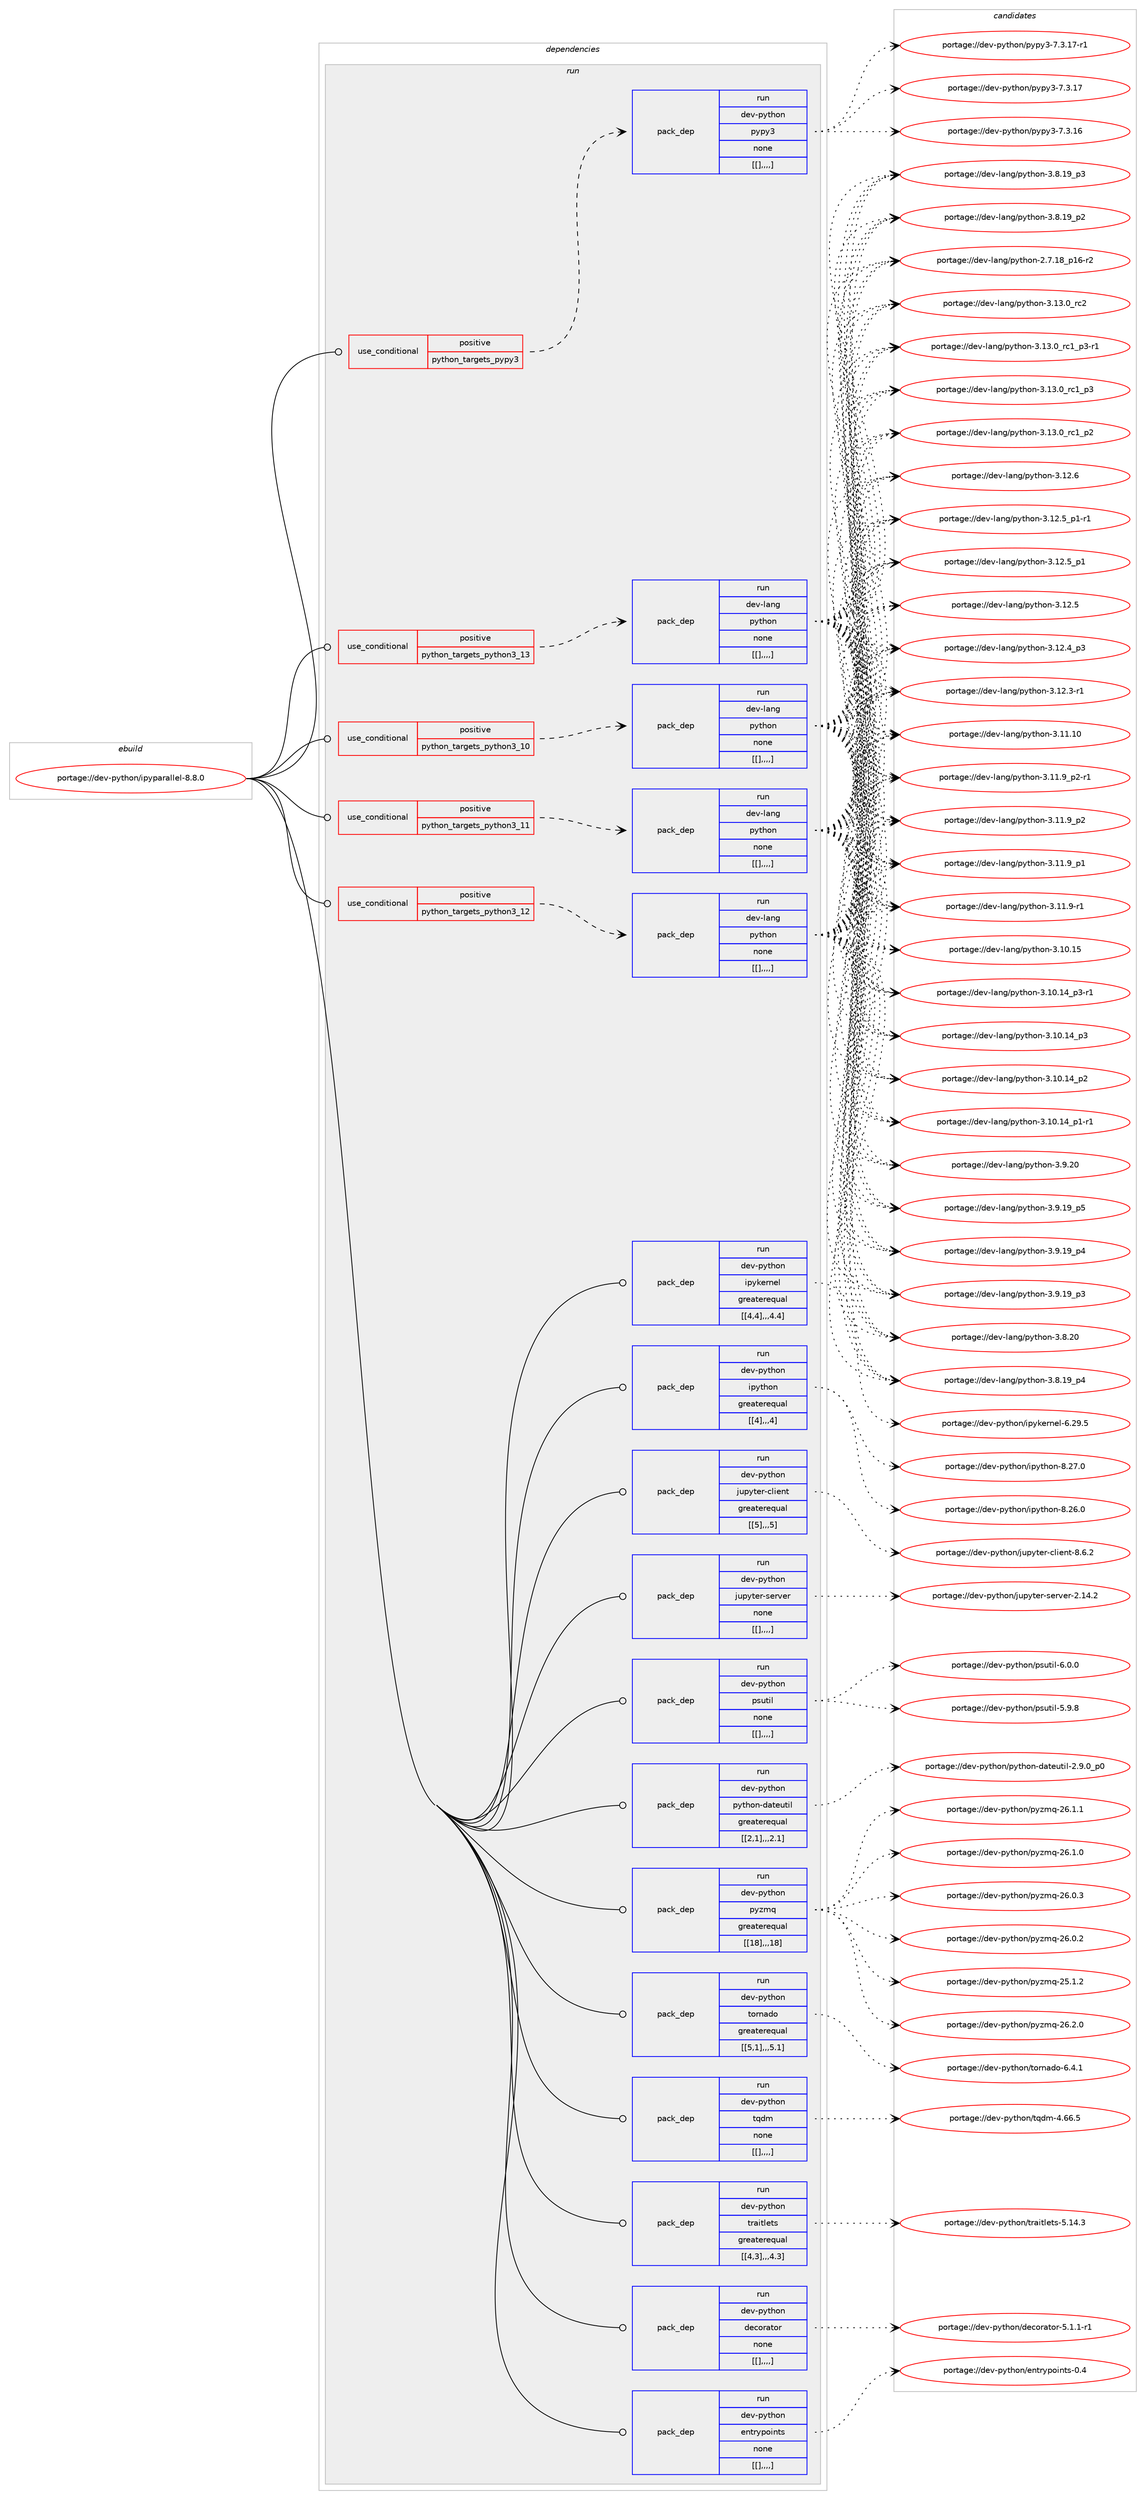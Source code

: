 digraph prolog {

# *************
# Graph options
# *************

newrank=true;
concentrate=true;
compound=true;
graph [rankdir=LR,fontname=Helvetica,fontsize=10,ranksep=1.5];#, ranksep=2.5, nodesep=0.2];
edge  [arrowhead=vee];
node  [fontname=Helvetica,fontsize=10];

# **********
# The ebuild
# **********

subgraph cluster_leftcol {
color=gray;
label=<<i>ebuild</i>>;
id [label="portage://dev-python/ipyparallel-8.8.0", color=red, width=4, href="../dev-python/ipyparallel-8.8.0.svg"];
}

# ****************
# The dependencies
# ****************

subgraph cluster_midcol {
color=gray;
label=<<i>dependencies</i>>;
subgraph cluster_compile {
fillcolor="#eeeeee";
style=filled;
label=<<i>compile</i>>;
}
subgraph cluster_compileandrun {
fillcolor="#eeeeee";
style=filled;
label=<<i>compile and run</i>>;
}
subgraph cluster_run {
fillcolor="#eeeeee";
style=filled;
label=<<i>run</i>>;
subgraph cond34259 {
dependency149407 [label=<<TABLE BORDER="0" CELLBORDER="1" CELLSPACING="0" CELLPADDING="4"><TR><TD ROWSPAN="3" CELLPADDING="10">use_conditional</TD></TR><TR><TD>positive</TD></TR><TR><TD>python_targets_pypy3</TD></TR></TABLE>>, shape=none, color=red];
subgraph pack113930 {
dependency149408 [label=<<TABLE BORDER="0" CELLBORDER="1" CELLSPACING="0" CELLPADDING="4" WIDTH="220"><TR><TD ROWSPAN="6" CELLPADDING="30">pack_dep</TD></TR><TR><TD WIDTH="110">run</TD></TR><TR><TD>dev-python</TD></TR><TR><TD>pypy3</TD></TR><TR><TD>none</TD></TR><TR><TD>[[],,,,]</TD></TR></TABLE>>, shape=none, color=blue];
}
dependency149407:e -> dependency149408:w [weight=20,style="dashed",arrowhead="vee"];
}
id:e -> dependency149407:w [weight=20,style="solid",arrowhead="odot"];
subgraph cond34260 {
dependency149409 [label=<<TABLE BORDER="0" CELLBORDER="1" CELLSPACING="0" CELLPADDING="4"><TR><TD ROWSPAN="3" CELLPADDING="10">use_conditional</TD></TR><TR><TD>positive</TD></TR><TR><TD>python_targets_python3_10</TD></TR></TABLE>>, shape=none, color=red];
subgraph pack113931 {
dependency149410 [label=<<TABLE BORDER="0" CELLBORDER="1" CELLSPACING="0" CELLPADDING="4" WIDTH="220"><TR><TD ROWSPAN="6" CELLPADDING="30">pack_dep</TD></TR><TR><TD WIDTH="110">run</TD></TR><TR><TD>dev-lang</TD></TR><TR><TD>python</TD></TR><TR><TD>none</TD></TR><TR><TD>[[],,,,]</TD></TR></TABLE>>, shape=none, color=blue];
}
dependency149409:e -> dependency149410:w [weight=20,style="dashed",arrowhead="vee"];
}
id:e -> dependency149409:w [weight=20,style="solid",arrowhead="odot"];
subgraph cond34261 {
dependency149411 [label=<<TABLE BORDER="0" CELLBORDER="1" CELLSPACING="0" CELLPADDING="4"><TR><TD ROWSPAN="3" CELLPADDING="10">use_conditional</TD></TR><TR><TD>positive</TD></TR><TR><TD>python_targets_python3_11</TD></TR></TABLE>>, shape=none, color=red];
subgraph pack113932 {
dependency149412 [label=<<TABLE BORDER="0" CELLBORDER="1" CELLSPACING="0" CELLPADDING="4" WIDTH="220"><TR><TD ROWSPAN="6" CELLPADDING="30">pack_dep</TD></TR><TR><TD WIDTH="110">run</TD></TR><TR><TD>dev-lang</TD></TR><TR><TD>python</TD></TR><TR><TD>none</TD></TR><TR><TD>[[],,,,]</TD></TR></TABLE>>, shape=none, color=blue];
}
dependency149411:e -> dependency149412:w [weight=20,style="dashed",arrowhead="vee"];
}
id:e -> dependency149411:w [weight=20,style="solid",arrowhead="odot"];
subgraph cond34262 {
dependency149413 [label=<<TABLE BORDER="0" CELLBORDER="1" CELLSPACING="0" CELLPADDING="4"><TR><TD ROWSPAN="3" CELLPADDING="10">use_conditional</TD></TR><TR><TD>positive</TD></TR><TR><TD>python_targets_python3_12</TD></TR></TABLE>>, shape=none, color=red];
subgraph pack113933 {
dependency149414 [label=<<TABLE BORDER="0" CELLBORDER="1" CELLSPACING="0" CELLPADDING="4" WIDTH="220"><TR><TD ROWSPAN="6" CELLPADDING="30">pack_dep</TD></TR><TR><TD WIDTH="110">run</TD></TR><TR><TD>dev-lang</TD></TR><TR><TD>python</TD></TR><TR><TD>none</TD></TR><TR><TD>[[],,,,]</TD></TR></TABLE>>, shape=none, color=blue];
}
dependency149413:e -> dependency149414:w [weight=20,style="dashed",arrowhead="vee"];
}
id:e -> dependency149413:w [weight=20,style="solid",arrowhead="odot"];
subgraph cond34263 {
dependency149415 [label=<<TABLE BORDER="0" CELLBORDER="1" CELLSPACING="0" CELLPADDING="4"><TR><TD ROWSPAN="3" CELLPADDING="10">use_conditional</TD></TR><TR><TD>positive</TD></TR><TR><TD>python_targets_python3_13</TD></TR></TABLE>>, shape=none, color=red];
subgraph pack113934 {
dependency149416 [label=<<TABLE BORDER="0" CELLBORDER="1" CELLSPACING="0" CELLPADDING="4" WIDTH="220"><TR><TD ROWSPAN="6" CELLPADDING="30">pack_dep</TD></TR><TR><TD WIDTH="110">run</TD></TR><TR><TD>dev-lang</TD></TR><TR><TD>python</TD></TR><TR><TD>none</TD></TR><TR><TD>[[],,,,]</TD></TR></TABLE>>, shape=none, color=blue];
}
dependency149415:e -> dependency149416:w [weight=20,style="dashed",arrowhead="vee"];
}
id:e -> dependency149415:w [weight=20,style="solid",arrowhead="odot"];
subgraph pack113935 {
dependency149417 [label=<<TABLE BORDER="0" CELLBORDER="1" CELLSPACING="0" CELLPADDING="4" WIDTH="220"><TR><TD ROWSPAN="6" CELLPADDING="30">pack_dep</TD></TR><TR><TD WIDTH="110">run</TD></TR><TR><TD>dev-python</TD></TR><TR><TD>decorator</TD></TR><TR><TD>none</TD></TR><TR><TD>[[],,,,]</TD></TR></TABLE>>, shape=none, color=blue];
}
id:e -> dependency149417:w [weight=20,style="solid",arrowhead="odot"];
subgraph pack113936 {
dependency149418 [label=<<TABLE BORDER="0" CELLBORDER="1" CELLSPACING="0" CELLPADDING="4" WIDTH="220"><TR><TD ROWSPAN="6" CELLPADDING="30">pack_dep</TD></TR><TR><TD WIDTH="110">run</TD></TR><TR><TD>dev-python</TD></TR><TR><TD>entrypoints</TD></TR><TR><TD>none</TD></TR><TR><TD>[[],,,,]</TD></TR></TABLE>>, shape=none, color=blue];
}
id:e -> dependency149418:w [weight=20,style="solid",arrowhead="odot"];
subgraph pack113937 {
dependency149419 [label=<<TABLE BORDER="0" CELLBORDER="1" CELLSPACING="0" CELLPADDING="4" WIDTH="220"><TR><TD ROWSPAN="6" CELLPADDING="30">pack_dep</TD></TR><TR><TD WIDTH="110">run</TD></TR><TR><TD>dev-python</TD></TR><TR><TD>ipykernel</TD></TR><TR><TD>greaterequal</TD></TR><TR><TD>[[4,4],,,4.4]</TD></TR></TABLE>>, shape=none, color=blue];
}
id:e -> dependency149419:w [weight=20,style="solid",arrowhead="odot"];
subgraph pack113938 {
dependency149420 [label=<<TABLE BORDER="0" CELLBORDER="1" CELLSPACING="0" CELLPADDING="4" WIDTH="220"><TR><TD ROWSPAN="6" CELLPADDING="30">pack_dep</TD></TR><TR><TD WIDTH="110">run</TD></TR><TR><TD>dev-python</TD></TR><TR><TD>ipython</TD></TR><TR><TD>greaterequal</TD></TR><TR><TD>[[4],,,4]</TD></TR></TABLE>>, shape=none, color=blue];
}
id:e -> dependency149420:w [weight=20,style="solid",arrowhead="odot"];
subgraph pack113939 {
dependency149421 [label=<<TABLE BORDER="0" CELLBORDER="1" CELLSPACING="0" CELLPADDING="4" WIDTH="220"><TR><TD ROWSPAN="6" CELLPADDING="30">pack_dep</TD></TR><TR><TD WIDTH="110">run</TD></TR><TR><TD>dev-python</TD></TR><TR><TD>jupyter-client</TD></TR><TR><TD>greaterequal</TD></TR><TR><TD>[[5],,,5]</TD></TR></TABLE>>, shape=none, color=blue];
}
id:e -> dependency149421:w [weight=20,style="solid",arrowhead="odot"];
subgraph pack113940 {
dependency149422 [label=<<TABLE BORDER="0" CELLBORDER="1" CELLSPACING="0" CELLPADDING="4" WIDTH="220"><TR><TD ROWSPAN="6" CELLPADDING="30">pack_dep</TD></TR><TR><TD WIDTH="110">run</TD></TR><TR><TD>dev-python</TD></TR><TR><TD>jupyter-server</TD></TR><TR><TD>none</TD></TR><TR><TD>[[],,,,]</TD></TR></TABLE>>, shape=none, color=blue];
}
id:e -> dependency149422:w [weight=20,style="solid",arrowhead="odot"];
subgraph pack113941 {
dependency149423 [label=<<TABLE BORDER="0" CELLBORDER="1" CELLSPACING="0" CELLPADDING="4" WIDTH="220"><TR><TD ROWSPAN="6" CELLPADDING="30">pack_dep</TD></TR><TR><TD WIDTH="110">run</TD></TR><TR><TD>dev-python</TD></TR><TR><TD>psutil</TD></TR><TR><TD>none</TD></TR><TR><TD>[[],,,,]</TD></TR></TABLE>>, shape=none, color=blue];
}
id:e -> dependency149423:w [weight=20,style="solid",arrowhead="odot"];
subgraph pack113942 {
dependency149424 [label=<<TABLE BORDER="0" CELLBORDER="1" CELLSPACING="0" CELLPADDING="4" WIDTH="220"><TR><TD ROWSPAN="6" CELLPADDING="30">pack_dep</TD></TR><TR><TD WIDTH="110">run</TD></TR><TR><TD>dev-python</TD></TR><TR><TD>python-dateutil</TD></TR><TR><TD>greaterequal</TD></TR><TR><TD>[[2,1],,,2.1]</TD></TR></TABLE>>, shape=none, color=blue];
}
id:e -> dependency149424:w [weight=20,style="solid",arrowhead="odot"];
subgraph pack113943 {
dependency149425 [label=<<TABLE BORDER="0" CELLBORDER="1" CELLSPACING="0" CELLPADDING="4" WIDTH="220"><TR><TD ROWSPAN="6" CELLPADDING="30">pack_dep</TD></TR><TR><TD WIDTH="110">run</TD></TR><TR><TD>dev-python</TD></TR><TR><TD>pyzmq</TD></TR><TR><TD>greaterequal</TD></TR><TR><TD>[[18],,,18]</TD></TR></TABLE>>, shape=none, color=blue];
}
id:e -> dependency149425:w [weight=20,style="solid",arrowhead="odot"];
subgraph pack113944 {
dependency149426 [label=<<TABLE BORDER="0" CELLBORDER="1" CELLSPACING="0" CELLPADDING="4" WIDTH="220"><TR><TD ROWSPAN="6" CELLPADDING="30">pack_dep</TD></TR><TR><TD WIDTH="110">run</TD></TR><TR><TD>dev-python</TD></TR><TR><TD>tornado</TD></TR><TR><TD>greaterequal</TD></TR><TR><TD>[[5,1],,,5.1]</TD></TR></TABLE>>, shape=none, color=blue];
}
id:e -> dependency149426:w [weight=20,style="solid",arrowhead="odot"];
subgraph pack113945 {
dependency149427 [label=<<TABLE BORDER="0" CELLBORDER="1" CELLSPACING="0" CELLPADDING="4" WIDTH="220"><TR><TD ROWSPAN="6" CELLPADDING="30">pack_dep</TD></TR><TR><TD WIDTH="110">run</TD></TR><TR><TD>dev-python</TD></TR><TR><TD>tqdm</TD></TR><TR><TD>none</TD></TR><TR><TD>[[],,,,]</TD></TR></TABLE>>, shape=none, color=blue];
}
id:e -> dependency149427:w [weight=20,style="solid",arrowhead="odot"];
subgraph pack113946 {
dependency149428 [label=<<TABLE BORDER="0" CELLBORDER="1" CELLSPACING="0" CELLPADDING="4" WIDTH="220"><TR><TD ROWSPAN="6" CELLPADDING="30">pack_dep</TD></TR><TR><TD WIDTH="110">run</TD></TR><TR><TD>dev-python</TD></TR><TR><TD>traitlets</TD></TR><TR><TD>greaterequal</TD></TR><TR><TD>[[4,3],,,4.3]</TD></TR></TABLE>>, shape=none, color=blue];
}
id:e -> dependency149428:w [weight=20,style="solid",arrowhead="odot"];
}
}

# **************
# The candidates
# **************

subgraph cluster_choices {
rank=same;
color=gray;
label=<<i>candidates</i>>;

subgraph choice113930 {
color=black;
nodesep=1;
choice100101118451121211161041111104711212111212151455546514649554511449 [label="portage://dev-python/pypy3-7.3.17-r1", color=red, width=4,href="../dev-python/pypy3-7.3.17-r1.svg"];
choice10010111845112121116104111110471121211121215145554651464955 [label="portage://dev-python/pypy3-7.3.17", color=red, width=4,href="../dev-python/pypy3-7.3.17.svg"];
choice10010111845112121116104111110471121211121215145554651464954 [label="portage://dev-python/pypy3-7.3.16", color=red, width=4,href="../dev-python/pypy3-7.3.16.svg"];
dependency149408:e -> choice100101118451121211161041111104711212111212151455546514649554511449:w [style=dotted,weight="100"];
dependency149408:e -> choice10010111845112121116104111110471121211121215145554651464955:w [style=dotted,weight="100"];
dependency149408:e -> choice10010111845112121116104111110471121211121215145554651464954:w [style=dotted,weight="100"];
}
subgraph choice113931 {
color=black;
nodesep=1;
choice10010111845108971101034711212111610411111045514649514648951149950 [label="portage://dev-lang/python-3.13.0_rc2", color=red, width=4,href="../dev-lang/python-3.13.0_rc2.svg"];
choice1001011184510897110103471121211161041111104551464951464895114994995112514511449 [label="portage://dev-lang/python-3.13.0_rc1_p3-r1", color=red, width=4,href="../dev-lang/python-3.13.0_rc1_p3-r1.svg"];
choice100101118451089711010347112121116104111110455146495146489511499499511251 [label="portage://dev-lang/python-3.13.0_rc1_p3", color=red, width=4,href="../dev-lang/python-3.13.0_rc1_p3.svg"];
choice100101118451089711010347112121116104111110455146495146489511499499511250 [label="portage://dev-lang/python-3.13.0_rc1_p2", color=red, width=4,href="../dev-lang/python-3.13.0_rc1_p2.svg"];
choice10010111845108971101034711212111610411111045514649504654 [label="portage://dev-lang/python-3.12.6", color=red, width=4,href="../dev-lang/python-3.12.6.svg"];
choice1001011184510897110103471121211161041111104551464950465395112494511449 [label="portage://dev-lang/python-3.12.5_p1-r1", color=red, width=4,href="../dev-lang/python-3.12.5_p1-r1.svg"];
choice100101118451089711010347112121116104111110455146495046539511249 [label="portage://dev-lang/python-3.12.5_p1", color=red, width=4,href="../dev-lang/python-3.12.5_p1.svg"];
choice10010111845108971101034711212111610411111045514649504653 [label="portage://dev-lang/python-3.12.5", color=red, width=4,href="../dev-lang/python-3.12.5.svg"];
choice100101118451089711010347112121116104111110455146495046529511251 [label="portage://dev-lang/python-3.12.4_p3", color=red, width=4,href="../dev-lang/python-3.12.4_p3.svg"];
choice100101118451089711010347112121116104111110455146495046514511449 [label="portage://dev-lang/python-3.12.3-r1", color=red, width=4,href="../dev-lang/python-3.12.3-r1.svg"];
choice1001011184510897110103471121211161041111104551464949464948 [label="portage://dev-lang/python-3.11.10", color=red, width=4,href="../dev-lang/python-3.11.10.svg"];
choice1001011184510897110103471121211161041111104551464949465795112504511449 [label="portage://dev-lang/python-3.11.9_p2-r1", color=red, width=4,href="../dev-lang/python-3.11.9_p2-r1.svg"];
choice100101118451089711010347112121116104111110455146494946579511250 [label="portage://dev-lang/python-3.11.9_p2", color=red, width=4,href="../dev-lang/python-3.11.9_p2.svg"];
choice100101118451089711010347112121116104111110455146494946579511249 [label="portage://dev-lang/python-3.11.9_p1", color=red, width=4,href="../dev-lang/python-3.11.9_p1.svg"];
choice100101118451089711010347112121116104111110455146494946574511449 [label="portage://dev-lang/python-3.11.9-r1", color=red, width=4,href="../dev-lang/python-3.11.9-r1.svg"];
choice1001011184510897110103471121211161041111104551464948464953 [label="portage://dev-lang/python-3.10.15", color=red, width=4,href="../dev-lang/python-3.10.15.svg"];
choice100101118451089711010347112121116104111110455146494846495295112514511449 [label="portage://dev-lang/python-3.10.14_p3-r1", color=red, width=4,href="../dev-lang/python-3.10.14_p3-r1.svg"];
choice10010111845108971101034711212111610411111045514649484649529511251 [label="portage://dev-lang/python-3.10.14_p3", color=red, width=4,href="../dev-lang/python-3.10.14_p3.svg"];
choice10010111845108971101034711212111610411111045514649484649529511250 [label="portage://dev-lang/python-3.10.14_p2", color=red, width=4,href="../dev-lang/python-3.10.14_p2.svg"];
choice100101118451089711010347112121116104111110455146494846495295112494511449 [label="portage://dev-lang/python-3.10.14_p1-r1", color=red, width=4,href="../dev-lang/python-3.10.14_p1-r1.svg"];
choice10010111845108971101034711212111610411111045514657465048 [label="portage://dev-lang/python-3.9.20", color=red, width=4,href="../dev-lang/python-3.9.20.svg"];
choice100101118451089711010347112121116104111110455146574649579511253 [label="portage://dev-lang/python-3.9.19_p5", color=red, width=4,href="../dev-lang/python-3.9.19_p5.svg"];
choice100101118451089711010347112121116104111110455146574649579511252 [label="portage://dev-lang/python-3.9.19_p4", color=red, width=4,href="../dev-lang/python-3.9.19_p4.svg"];
choice100101118451089711010347112121116104111110455146574649579511251 [label="portage://dev-lang/python-3.9.19_p3", color=red, width=4,href="../dev-lang/python-3.9.19_p3.svg"];
choice10010111845108971101034711212111610411111045514656465048 [label="portage://dev-lang/python-3.8.20", color=red, width=4,href="../dev-lang/python-3.8.20.svg"];
choice100101118451089711010347112121116104111110455146564649579511252 [label="portage://dev-lang/python-3.8.19_p4", color=red, width=4,href="../dev-lang/python-3.8.19_p4.svg"];
choice100101118451089711010347112121116104111110455146564649579511251 [label="portage://dev-lang/python-3.8.19_p3", color=red, width=4,href="../dev-lang/python-3.8.19_p3.svg"];
choice100101118451089711010347112121116104111110455146564649579511250 [label="portage://dev-lang/python-3.8.19_p2", color=red, width=4,href="../dev-lang/python-3.8.19_p2.svg"];
choice100101118451089711010347112121116104111110455046554649569511249544511450 [label="portage://dev-lang/python-2.7.18_p16-r2", color=red, width=4,href="../dev-lang/python-2.7.18_p16-r2.svg"];
dependency149410:e -> choice10010111845108971101034711212111610411111045514649514648951149950:w [style=dotted,weight="100"];
dependency149410:e -> choice1001011184510897110103471121211161041111104551464951464895114994995112514511449:w [style=dotted,weight="100"];
dependency149410:e -> choice100101118451089711010347112121116104111110455146495146489511499499511251:w [style=dotted,weight="100"];
dependency149410:e -> choice100101118451089711010347112121116104111110455146495146489511499499511250:w [style=dotted,weight="100"];
dependency149410:e -> choice10010111845108971101034711212111610411111045514649504654:w [style=dotted,weight="100"];
dependency149410:e -> choice1001011184510897110103471121211161041111104551464950465395112494511449:w [style=dotted,weight="100"];
dependency149410:e -> choice100101118451089711010347112121116104111110455146495046539511249:w [style=dotted,weight="100"];
dependency149410:e -> choice10010111845108971101034711212111610411111045514649504653:w [style=dotted,weight="100"];
dependency149410:e -> choice100101118451089711010347112121116104111110455146495046529511251:w [style=dotted,weight="100"];
dependency149410:e -> choice100101118451089711010347112121116104111110455146495046514511449:w [style=dotted,weight="100"];
dependency149410:e -> choice1001011184510897110103471121211161041111104551464949464948:w [style=dotted,weight="100"];
dependency149410:e -> choice1001011184510897110103471121211161041111104551464949465795112504511449:w [style=dotted,weight="100"];
dependency149410:e -> choice100101118451089711010347112121116104111110455146494946579511250:w [style=dotted,weight="100"];
dependency149410:e -> choice100101118451089711010347112121116104111110455146494946579511249:w [style=dotted,weight="100"];
dependency149410:e -> choice100101118451089711010347112121116104111110455146494946574511449:w [style=dotted,weight="100"];
dependency149410:e -> choice1001011184510897110103471121211161041111104551464948464953:w [style=dotted,weight="100"];
dependency149410:e -> choice100101118451089711010347112121116104111110455146494846495295112514511449:w [style=dotted,weight="100"];
dependency149410:e -> choice10010111845108971101034711212111610411111045514649484649529511251:w [style=dotted,weight="100"];
dependency149410:e -> choice10010111845108971101034711212111610411111045514649484649529511250:w [style=dotted,weight="100"];
dependency149410:e -> choice100101118451089711010347112121116104111110455146494846495295112494511449:w [style=dotted,weight="100"];
dependency149410:e -> choice10010111845108971101034711212111610411111045514657465048:w [style=dotted,weight="100"];
dependency149410:e -> choice100101118451089711010347112121116104111110455146574649579511253:w [style=dotted,weight="100"];
dependency149410:e -> choice100101118451089711010347112121116104111110455146574649579511252:w [style=dotted,weight="100"];
dependency149410:e -> choice100101118451089711010347112121116104111110455146574649579511251:w [style=dotted,weight="100"];
dependency149410:e -> choice10010111845108971101034711212111610411111045514656465048:w [style=dotted,weight="100"];
dependency149410:e -> choice100101118451089711010347112121116104111110455146564649579511252:w [style=dotted,weight="100"];
dependency149410:e -> choice100101118451089711010347112121116104111110455146564649579511251:w [style=dotted,weight="100"];
dependency149410:e -> choice100101118451089711010347112121116104111110455146564649579511250:w [style=dotted,weight="100"];
dependency149410:e -> choice100101118451089711010347112121116104111110455046554649569511249544511450:w [style=dotted,weight="100"];
}
subgraph choice113932 {
color=black;
nodesep=1;
choice10010111845108971101034711212111610411111045514649514648951149950 [label="portage://dev-lang/python-3.13.0_rc2", color=red, width=4,href="../dev-lang/python-3.13.0_rc2.svg"];
choice1001011184510897110103471121211161041111104551464951464895114994995112514511449 [label="portage://dev-lang/python-3.13.0_rc1_p3-r1", color=red, width=4,href="../dev-lang/python-3.13.0_rc1_p3-r1.svg"];
choice100101118451089711010347112121116104111110455146495146489511499499511251 [label="portage://dev-lang/python-3.13.0_rc1_p3", color=red, width=4,href="../dev-lang/python-3.13.0_rc1_p3.svg"];
choice100101118451089711010347112121116104111110455146495146489511499499511250 [label="portage://dev-lang/python-3.13.0_rc1_p2", color=red, width=4,href="../dev-lang/python-3.13.0_rc1_p2.svg"];
choice10010111845108971101034711212111610411111045514649504654 [label="portage://dev-lang/python-3.12.6", color=red, width=4,href="../dev-lang/python-3.12.6.svg"];
choice1001011184510897110103471121211161041111104551464950465395112494511449 [label="portage://dev-lang/python-3.12.5_p1-r1", color=red, width=4,href="../dev-lang/python-3.12.5_p1-r1.svg"];
choice100101118451089711010347112121116104111110455146495046539511249 [label="portage://dev-lang/python-3.12.5_p1", color=red, width=4,href="../dev-lang/python-3.12.5_p1.svg"];
choice10010111845108971101034711212111610411111045514649504653 [label="portage://dev-lang/python-3.12.5", color=red, width=4,href="../dev-lang/python-3.12.5.svg"];
choice100101118451089711010347112121116104111110455146495046529511251 [label="portage://dev-lang/python-3.12.4_p3", color=red, width=4,href="../dev-lang/python-3.12.4_p3.svg"];
choice100101118451089711010347112121116104111110455146495046514511449 [label="portage://dev-lang/python-3.12.3-r1", color=red, width=4,href="../dev-lang/python-3.12.3-r1.svg"];
choice1001011184510897110103471121211161041111104551464949464948 [label="portage://dev-lang/python-3.11.10", color=red, width=4,href="../dev-lang/python-3.11.10.svg"];
choice1001011184510897110103471121211161041111104551464949465795112504511449 [label="portage://dev-lang/python-3.11.9_p2-r1", color=red, width=4,href="../dev-lang/python-3.11.9_p2-r1.svg"];
choice100101118451089711010347112121116104111110455146494946579511250 [label="portage://dev-lang/python-3.11.9_p2", color=red, width=4,href="../dev-lang/python-3.11.9_p2.svg"];
choice100101118451089711010347112121116104111110455146494946579511249 [label="portage://dev-lang/python-3.11.9_p1", color=red, width=4,href="../dev-lang/python-3.11.9_p1.svg"];
choice100101118451089711010347112121116104111110455146494946574511449 [label="portage://dev-lang/python-3.11.9-r1", color=red, width=4,href="../dev-lang/python-3.11.9-r1.svg"];
choice1001011184510897110103471121211161041111104551464948464953 [label="portage://dev-lang/python-3.10.15", color=red, width=4,href="../dev-lang/python-3.10.15.svg"];
choice100101118451089711010347112121116104111110455146494846495295112514511449 [label="portage://dev-lang/python-3.10.14_p3-r1", color=red, width=4,href="../dev-lang/python-3.10.14_p3-r1.svg"];
choice10010111845108971101034711212111610411111045514649484649529511251 [label="portage://dev-lang/python-3.10.14_p3", color=red, width=4,href="../dev-lang/python-3.10.14_p3.svg"];
choice10010111845108971101034711212111610411111045514649484649529511250 [label="portage://dev-lang/python-3.10.14_p2", color=red, width=4,href="../dev-lang/python-3.10.14_p2.svg"];
choice100101118451089711010347112121116104111110455146494846495295112494511449 [label="portage://dev-lang/python-3.10.14_p1-r1", color=red, width=4,href="../dev-lang/python-3.10.14_p1-r1.svg"];
choice10010111845108971101034711212111610411111045514657465048 [label="portage://dev-lang/python-3.9.20", color=red, width=4,href="../dev-lang/python-3.9.20.svg"];
choice100101118451089711010347112121116104111110455146574649579511253 [label="portage://dev-lang/python-3.9.19_p5", color=red, width=4,href="../dev-lang/python-3.9.19_p5.svg"];
choice100101118451089711010347112121116104111110455146574649579511252 [label="portage://dev-lang/python-3.9.19_p4", color=red, width=4,href="../dev-lang/python-3.9.19_p4.svg"];
choice100101118451089711010347112121116104111110455146574649579511251 [label="portage://dev-lang/python-3.9.19_p3", color=red, width=4,href="../dev-lang/python-3.9.19_p3.svg"];
choice10010111845108971101034711212111610411111045514656465048 [label="portage://dev-lang/python-3.8.20", color=red, width=4,href="../dev-lang/python-3.8.20.svg"];
choice100101118451089711010347112121116104111110455146564649579511252 [label="portage://dev-lang/python-3.8.19_p4", color=red, width=4,href="../dev-lang/python-3.8.19_p4.svg"];
choice100101118451089711010347112121116104111110455146564649579511251 [label="portage://dev-lang/python-3.8.19_p3", color=red, width=4,href="../dev-lang/python-3.8.19_p3.svg"];
choice100101118451089711010347112121116104111110455146564649579511250 [label="portage://dev-lang/python-3.8.19_p2", color=red, width=4,href="../dev-lang/python-3.8.19_p2.svg"];
choice100101118451089711010347112121116104111110455046554649569511249544511450 [label="portage://dev-lang/python-2.7.18_p16-r2", color=red, width=4,href="../dev-lang/python-2.7.18_p16-r2.svg"];
dependency149412:e -> choice10010111845108971101034711212111610411111045514649514648951149950:w [style=dotted,weight="100"];
dependency149412:e -> choice1001011184510897110103471121211161041111104551464951464895114994995112514511449:w [style=dotted,weight="100"];
dependency149412:e -> choice100101118451089711010347112121116104111110455146495146489511499499511251:w [style=dotted,weight="100"];
dependency149412:e -> choice100101118451089711010347112121116104111110455146495146489511499499511250:w [style=dotted,weight="100"];
dependency149412:e -> choice10010111845108971101034711212111610411111045514649504654:w [style=dotted,weight="100"];
dependency149412:e -> choice1001011184510897110103471121211161041111104551464950465395112494511449:w [style=dotted,weight="100"];
dependency149412:e -> choice100101118451089711010347112121116104111110455146495046539511249:w [style=dotted,weight="100"];
dependency149412:e -> choice10010111845108971101034711212111610411111045514649504653:w [style=dotted,weight="100"];
dependency149412:e -> choice100101118451089711010347112121116104111110455146495046529511251:w [style=dotted,weight="100"];
dependency149412:e -> choice100101118451089711010347112121116104111110455146495046514511449:w [style=dotted,weight="100"];
dependency149412:e -> choice1001011184510897110103471121211161041111104551464949464948:w [style=dotted,weight="100"];
dependency149412:e -> choice1001011184510897110103471121211161041111104551464949465795112504511449:w [style=dotted,weight="100"];
dependency149412:e -> choice100101118451089711010347112121116104111110455146494946579511250:w [style=dotted,weight="100"];
dependency149412:e -> choice100101118451089711010347112121116104111110455146494946579511249:w [style=dotted,weight="100"];
dependency149412:e -> choice100101118451089711010347112121116104111110455146494946574511449:w [style=dotted,weight="100"];
dependency149412:e -> choice1001011184510897110103471121211161041111104551464948464953:w [style=dotted,weight="100"];
dependency149412:e -> choice100101118451089711010347112121116104111110455146494846495295112514511449:w [style=dotted,weight="100"];
dependency149412:e -> choice10010111845108971101034711212111610411111045514649484649529511251:w [style=dotted,weight="100"];
dependency149412:e -> choice10010111845108971101034711212111610411111045514649484649529511250:w [style=dotted,weight="100"];
dependency149412:e -> choice100101118451089711010347112121116104111110455146494846495295112494511449:w [style=dotted,weight="100"];
dependency149412:e -> choice10010111845108971101034711212111610411111045514657465048:w [style=dotted,weight="100"];
dependency149412:e -> choice100101118451089711010347112121116104111110455146574649579511253:w [style=dotted,weight="100"];
dependency149412:e -> choice100101118451089711010347112121116104111110455146574649579511252:w [style=dotted,weight="100"];
dependency149412:e -> choice100101118451089711010347112121116104111110455146574649579511251:w [style=dotted,weight="100"];
dependency149412:e -> choice10010111845108971101034711212111610411111045514656465048:w [style=dotted,weight="100"];
dependency149412:e -> choice100101118451089711010347112121116104111110455146564649579511252:w [style=dotted,weight="100"];
dependency149412:e -> choice100101118451089711010347112121116104111110455146564649579511251:w [style=dotted,weight="100"];
dependency149412:e -> choice100101118451089711010347112121116104111110455146564649579511250:w [style=dotted,weight="100"];
dependency149412:e -> choice100101118451089711010347112121116104111110455046554649569511249544511450:w [style=dotted,weight="100"];
}
subgraph choice113933 {
color=black;
nodesep=1;
choice10010111845108971101034711212111610411111045514649514648951149950 [label="portage://dev-lang/python-3.13.0_rc2", color=red, width=4,href="../dev-lang/python-3.13.0_rc2.svg"];
choice1001011184510897110103471121211161041111104551464951464895114994995112514511449 [label="portage://dev-lang/python-3.13.0_rc1_p3-r1", color=red, width=4,href="../dev-lang/python-3.13.0_rc1_p3-r1.svg"];
choice100101118451089711010347112121116104111110455146495146489511499499511251 [label="portage://dev-lang/python-3.13.0_rc1_p3", color=red, width=4,href="../dev-lang/python-3.13.0_rc1_p3.svg"];
choice100101118451089711010347112121116104111110455146495146489511499499511250 [label="portage://dev-lang/python-3.13.0_rc1_p2", color=red, width=4,href="../dev-lang/python-3.13.0_rc1_p2.svg"];
choice10010111845108971101034711212111610411111045514649504654 [label="portage://dev-lang/python-3.12.6", color=red, width=4,href="../dev-lang/python-3.12.6.svg"];
choice1001011184510897110103471121211161041111104551464950465395112494511449 [label="portage://dev-lang/python-3.12.5_p1-r1", color=red, width=4,href="../dev-lang/python-3.12.5_p1-r1.svg"];
choice100101118451089711010347112121116104111110455146495046539511249 [label="portage://dev-lang/python-3.12.5_p1", color=red, width=4,href="../dev-lang/python-3.12.5_p1.svg"];
choice10010111845108971101034711212111610411111045514649504653 [label="portage://dev-lang/python-3.12.5", color=red, width=4,href="../dev-lang/python-3.12.5.svg"];
choice100101118451089711010347112121116104111110455146495046529511251 [label="portage://dev-lang/python-3.12.4_p3", color=red, width=4,href="../dev-lang/python-3.12.4_p3.svg"];
choice100101118451089711010347112121116104111110455146495046514511449 [label="portage://dev-lang/python-3.12.3-r1", color=red, width=4,href="../dev-lang/python-3.12.3-r1.svg"];
choice1001011184510897110103471121211161041111104551464949464948 [label="portage://dev-lang/python-3.11.10", color=red, width=4,href="../dev-lang/python-3.11.10.svg"];
choice1001011184510897110103471121211161041111104551464949465795112504511449 [label="portage://dev-lang/python-3.11.9_p2-r1", color=red, width=4,href="../dev-lang/python-3.11.9_p2-r1.svg"];
choice100101118451089711010347112121116104111110455146494946579511250 [label="portage://dev-lang/python-3.11.9_p2", color=red, width=4,href="../dev-lang/python-3.11.9_p2.svg"];
choice100101118451089711010347112121116104111110455146494946579511249 [label="portage://dev-lang/python-3.11.9_p1", color=red, width=4,href="../dev-lang/python-3.11.9_p1.svg"];
choice100101118451089711010347112121116104111110455146494946574511449 [label="portage://dev-lang/python-3.11.9-r1", color=red, width=4,href="../dev-lang/python-3.11.9-r1.svg"];
choice1001011184510897110103471121211161041111104551464948464953 [label="portage://dev-lang/python-3.10.15", color=red, width=4,href="../dev-lang/python-3.10.15.svg"];
choice100101118451089711010347112121116104111110455146494846495295112514511449 [label="portage://dev-lang/python-3.10.14_p3-r1", color=red, width=4,href="../dev-lang/python-3.10.14_p3-r1.svg"];
choice10010111845108971101034711212111610411111045514649484649529511251 [label="portage://dev-lang/python-3.10.14_p3", color=red, width=4,href="../dev-lang/python-3.10.14_p3.svg"];
choice10010111845108971101034711212111610411111045514649484649529511250 [label="portage://dev-lang/python-3.10.14_p2", color=red, width=4,href="../dev-lang/python-3.10.14_p2.svg"];
choice100101118451089711010347112121116104111110455146494846495295112494511449 [label="portage://dev-lang/python-3.10.14_p1-r1", color=red, width=4,href="../dev-lang/python-3.10.14_p1-r1.svg"];
choice10010111845108971101034711212111610411111045514657465048 [label="portage://dev-lang/python-3.9.20", color=red, width=4,href="../dev-lang/python-3.9.20.svg"];
choice100101118451089711010347112121116104111110455146574649579511253 [label="portage://dev-lang/python-3.9.19_p5", color=red, width=4,href="../dev-lang/python-3.9.19_p5.svg"];
choice100101118451089711010347112121116104111110455146574649579511252 [label="portage://dev-lang/python-3.9.19_p4", color=red, width=4,href="../dev-lang/python-3.9.19_p4.svg"];
choice100101118451089711010347112121116104111110455146574649579511251 [label="portage://dev-lang/python-3.9.19_p3", color=red, width=4,href="../dev-lang/python-3.9.19_p3.svg"];
choice10010111845108971101034711212111610411111045514656465048 [label="portage://dev-lang/python-3.8.20", color=red, width=4,href="../dev-lang/python-3.8.20.svg"];
choice100101118451089711010347112121116104111110455146564649579511252 [label="portage://dev-lang/python-3.8.19_p4", color=red, width=4,href="../dev-lang/python-3.8.19_p4.svg"];
choice100101118451089711010347112121116104111110455146564649579511251 [label="portage://dev-lang/python-3.8.19_p3", color=red, width=4,href="../dev-lang/python-3.8.19_p3.svg"];
choice100101118451089711010347112121116104111110455146564649579511250 [label="portage://dev-lang/python-3.8.19_p2", color=red, width=4,href="../dev-lang/python-3.8.19_p2.svg"];
choice100101118451089711010347112121116104111110455046554649569511249544511450 [label="portage://dev-lang/python-2.7.18_p16-r2", color=red, width=4,href="../dev-lang/python-2.7.18_p16-r2.svg"];
dependency149414:e -> choice10010111845108971101034711212111610411111045514649514648951149950:w [style=dotted,weight="100"];
dependency149414:e -> choice1001011184510897110103471121211161041111104551464951464895114994995112514511449:w [style=dotted,weight="100"];
dependency149414:e -> choice100101118451089711010347112121116104111110455146495146489511499499511251:w [style=dotted,weight="100"];
dependency149414:e -> choice100101118451089711010347112121116104111110455146495146489511499499511250:w [style=dotted,weight="100"];
dependency149414:e -> choice10010111845108971101034711212111610411111045514649504654:w [style=dotted,weight="100"];
dependency149414:e -> choice1001011184510897110103471121211161041111104551464950465395112494511449:w [style=dotted,weight="100"];
dependency149414:e -> choice100101118451089711010347112121116104111110455146495046539511249:w [style=dotted,weight="100"];
dependency149414:e -> choice10010111845108971101034711212111610411111045514649504653:w [style=dotted,weight="100"];
dependency149414:e -> choice100101118451089711010347112121116104111110455146495046529511251:w [style=dotted,weight="100"];
dependency149414:e -> choice100101118451089711010347112121116104111110455146495046514511449:w [style=dotted,weight="100"];
dependency149414:e -> choice1001011184510897110103471121211161041111104551464949464948:w [style=dotted,weight="100"];
dependency149414:e -> choice1001011184510897110103471121211161041111104551464949465795112504511449:w [style=dotted,weight="100"];
dependency149414:e -> choice100101118451089711010347112121116104111110455146494946579511250:w [style=dotted,weight="100"];
dependency149414:e -> choice100101118451089711010347112121116104111110455146494946579511249:w [style=dotted,weight="100"];
dependency149414:e -> choice100101118451089711010347112121116104111110455146494946574511449:w [style=dotted,weight="100"];
dependency149414:e -> choice1001011184510897110103471121211161041111104551464948464953:w [style=dotted,weight="100"];
dependency149414:e -> choice100101118451089711010347112121116104111110455146494846495295112514511449:w [style=dotted,weight="100"];
dependency149414:e -> choice10010111845108971101034711212111610411111045514649484649529511251:w [style=dotted,weight="100"];
dependency149414:e -> choice10010111845108971101034711212111610411111045514649484649529511250:w [style=dotted,weight="100"];
dependency149414:e -> choice100101118451089711010347112121116104111110455146494846495295112494511449:w [style=dotted,weight="100"];
dependency149414:e -> choice10010111845108971101034711212111610411111045514657465048:w [style=dotted,weight="100"];
dependency149414:e -> choice100101118451089711010347112121116104111110455146574649579511253:w [style=dotted,weight="100"];
dependency149414:e -> choice100101118451089711010347112121116104111110455146574649579511252:w [style=dotted,weight="100"];
dependency149414:e -> choice100101118451089711010347112121116104111110455146574649579511251:w [style=dotted,weight="100"];
dependency149414:e -> choice10010111845108971101034711212111610411111045514656465048:w [style=dotted,weight="100"];
dependency149414:e -> choice100101118451089711010347112121116104111110455146564649579511252:w [style=dotted,weight="100"];
dependency149414:e -> choice100101118451089711010347112121116104111110455146564649579511251:w [style=dotted,weight="100"];
dependency149414:e -> choice100101118451089711010347112121116104111110455146564649579511250:w [style=dotted,weight="100"];
dependency149414:e -> choice100101118451089711010347112121116104111110455046554649569511249544511450:w [style=dotted,weight="100"];
}
subgraph choice113934 {
color=black;
nodesep=1;
choice10010111845108971101034711212111610411111045514649514648951149950 [label="portage://dev-lang/python-3.13.0_rc2", color=red, width=4,href="../dev-lang/python-3.13.0_rc2.svg"];
choice1001011184510897110103471121211161041111104551464951464895114994995112514511449 [label="portage://dev-lang/python-3.13.0_rc1_p3-r1", color=red, width=4,href="../dev-lang/python-3.13.0_rc1_p3-r1.svg"];
choice100101118451089711010347112121116104111110455146495146489511499499511251 [label="portage://dev-lang/python-3.13.0_rc1_p3", color=red, width=4,href="../dev-lang/python-3.13.0_rc1_p3.svg"];
choice100101118451089711010347112121116104111110455146495146489511499499511250 [label="portage://dev-lang/python-3.13.0_rc1_p2", color=red, width=4,href="../dev-lang/python-3.13.0_rc1_p2.svg"];
choice10010111845108971101034711212111610411111045514649504654 [label="portage://dev-lang/python-3.12.6", color=red, width=4,href="../dev-lang/python-3.12.6.svg"];
choice1001011184510897110103471121211161041111104551464950465395112494511449 [label="portage://dev-lang/python-3.12.5_p1-r1", color=red, width=4,href="../dev-lang/python-3.12.5_p1-r1.svg"];
choice100101118451089711010347112121116104111110455146495046539511249 [label="portage://dev-lang/python-3.12.5_p1", color=red, width=4,href="../dev-lang/python-3.12.5_p1.svg"];
choice10010111845108971101034711212111610411111045514649504653 [label="portage://dev-lang/python-3.12.5", color=red, width=4,href="../dev-lang/python-3.12.5.svg"];
choice100101118451089711010347112121116104111110455146495046529511251 [label="portage://dev-lang/python-3.12.4_p3", color=red, width=4,href="../dev-lang/python-3.12.4_p3.svg"];
choice100101118451089711010347112121116104111110455146495046514511449 [label="portage://dev-lang/python-3.12.3-r1", color=red, width=4,href="../dev-lang/python-3.12.3-r1.svg"];
choice1001011184510897110103471121211161041111104551464949464948 [label="portage://dev-lang/python-3.11.10", color=red, width=4,href="../dev-lang/python-3.11.10.svg"];
choice1001011184510897110103471121211161041111104551464949465795112504511449 [label="portage://dev-lang/python-3.11.9_p2-r1", color=red, width=4,href="../dev-lang/python-3.11.9_p2-r1.svg"];
choice100101118451089711010347112121116104111110455146494946579511250 [label="portage://dev-lang/python-3.11.9_p2", color=red, width=4,href="../dev-lang/python-3.11.9_p2.svg"];
choice100101118451089711010347112121116104111110455146494946579511249 [label="portage://dev-lang/python-3.11.9_p1", color=red, width=4,href="../dev-lang/python-3.11.9_p1.svg"];
choice100101118451089711010347112121116104111110455146494946574511449 [label="portage://dev-lang/python-3.11.9-r1", color=red, width=4,href="../dev-lang/python-3.11.9-r1.svg"];
choice1001011184510897110103471121211161041111104551464948464953 [label="portage://dev-lang/python-3.10.15", color=red, width=4,href="../dev-lang/python-3.10.15.svg"];
choice100101118451089711010347112121116104111110455146494846495295112514511449 [label="portage://dev-lang/python-3.10.14_p3-r1", color=red, width=4,href="../dev-lang/python-3.10.14_p3-r1.svg"];
choice10010111845108971101034711212111610411111045514649484649529511251 [label="portage://dev-lang/python-3.10.14_p3", color=red, width=4,href="../dev-lang/python-3.10.14_p3.svg"];
choice10010111845108971101034711212111610411111045514649484649529511250 [label="portage://dev-lang/python-3.10.14_p2", color=red, width=4,href="../dev-lang/python-3.10.14_p2.svg"];
choice100101118451089711010347112121116104111110455146494846495295112494511449 [label="portage://dev-lang/python-3.10.14_p1-r1", color=red, width=4,href="../dev-lang/python-3.10.14_p1-r1.svg"];
choice10010111845108971101034711212111610411111045514657465048 [label="portage://dev-lang/python-3.9.20", color=red, width=4,href="../dev-lang/python-3.9.20.svg"];
choice100101118451089711010347112121116104111110455146574649579511253 [label="portage://dev-lang/python-3.9.19_p5", color=red, width=4,href="../dev-lang/python-3.9.19_p5.svg"];
choice100101118451089711010347112121116104111110455146574649579511252 [label="portage://dev-lang/python-3.9.19_p4", color=red, width=4,href="../dev-lang/python-3.9.19_p4.svg"];
choice100101118451089711010347112121116104111110455146574649579511251 [label="portage://dev-lang/python-3.9.19_p3", color=red, width=4,href="../dev-lang/python-3.9.19_p3.svg"];
choice10010111845108971101034711212111610411111045514656465048 [label="portage://dev-lang/python-3.8.20", color=red, width=4,href="../dev-lang/python-3.8.20.svg"];
choice100101118451089711010347112121116104111110455146564649579511252 [label="portage://dev-lang/python-3.8.19_p4", color=red, width=4,href="../dev-lang/python-3.8.19_p4.svg"];
choice100101118451089711010347112121116104111110455146564649579511251 [label="portage://dev-lang/python-3.8.19_p3", color=red, width=4,href="../dev-lang/python-3.8.19_p3.svg"];
choice100101118451089711010347112121116104111110455146564649579511250 [label="portage://dev-lang/python-3.8.19_p2", color=red, width=4,href="../dev-lang/python-3.8.19_p2.svg"];
choice100101118451089711010347112121116104111110455046554649569511249544511450 [label="portage://dev-lang/python-2.7.18_p16-r2", color=red, width=4,href="../dev-lang/python-2.7.18_p16-r2.svg"];
dependency149416:e -> choice10010111845108971101034711212111610411111045514649514648951149950:w [style=dotted,weight="100"];
dependency149416:e -> choice1001011184510897110103471121211161041111104551464951464895114994995112514511449:w [style=dotted,weight="100"];
dependency149416:e -> choice100101118451089711010347112121116104111110455146495146489511499499511251:w [style=dotted,weight="100"];
dependency149416:e -> choice100101118451089711010347112121116104111110455146495146489511499499511250:w [style=dotted,weight="100"];
dependency149416:e -> choice10010111845108971101034711212111610411111045514649504654:w [style=dotted,weight="100"];
dependency149416:e -> choice1001011184510897110103471121211161041111104551464950465395112494511449:w [style=dotted,weight="100"];
dependency149416:e -> choice100101118451089711010347112121116104111110455146495046539511249:w [style=dotted,weight="100"];
dependency149416:e -> choice10010111845108971101034711212111610411111045514649504653:w [style=dotted,weight="100"];
dependency149416:e -> choice100101118451089711010347112121116104111110455146495046529511251:w [style=dotted,weight="100"];
dependency149416:e -> choice100101118451089711010347112121116104111110455146495046514511449:w [style=dotted,weight="100"];
dependency149416:e -> choice1001011184510897110103471121211161041111104551464949464948:w [style=dotted,weight="100"];
dependency149416:e -> choice1001011184510897110103471121211161041111104551464949465795112504511449:w [style=dotted,weight="100"];
dependency149416:e -> choice100101118451089711010347112121116104111110455146494946579511250:w [style=dotted,weight="100"];
dependency149416:e -> choice100101118451089711010347112121116104111110455146494946579511249:w [style=dotted,weight="100"];
dependency149416:e -> choice100101118451089711010347112121116104111110455146494946574511449:w [style=dotted,weight="100"];
dependency149416:e -> choice1001011184510897110103471121211161041111104551464948464953:w [style=dotted,weight="100"];
dependency149416:e -> choice100101118451089711010347112121116104111110455146494846495295112514511449:w [style=dotted,weight="100"];
dependency149416:e -> choice10010111845108971101034711212111610411111045514649484649529511251:w [style=dotted,weight="100"];
dependency149416:e -> choice10010111845108971101034711212111610411111045514649484649529511250:w [style=dotted,weight="100"];
dependency149416:e -> choice100101118451089711010347112121116104111110455146494846495295112494511449:w [style=dotted,weight="100"];
dependency149416:e -> choice10010111845108971101034711212111610411111045514657465048:w [style=dotted,weight="100"];
dependency149416:e -> choice100101118451089711010347112121116104111110455146574649579511253:w [style=dotted,weight="100"];
dependency149416:e -> choice100101118451089711010347112121116104111110455146574649579511252:w [style=dotted,weight="100"];
dependency149416:e -> choice100101118451089711010347112121116104111110455146574649579511251:w [style=dotted,weight="100"];
dependency149416:e -> choice10010111845108971101034711212111610411111045514656465048:w [style=dotted,weight="100"];
dependency149416:e -> choice100101118451089711010347112121116104111110455146564649579511252:w [style=dotted,weight="100"];
dependency149416:e -> choice100101118451089711010347112121116104111110455146564649579511251:w [style=dotted,weight="100"];
dependency149416:e -> choice100101118451089711010347112121116104111110455146564649579511250:w [style=dotted,weight="100"];
dependency149416:e -> choice100101118451089711010347112121116104111110455046554649569511249544511450:w [style=dotted,weight="100"];
}
subgraph choice113935 {
color=black;
nodesep=1;
choice100101118451121211161041111104710010199111114971161111144553464946494511449 [label="portage://dev-python/decorator-5.1.1-r1", color=red, width=4,href="../dev-python/decorator-5.1.1-r1.svg"];
dependency149417:e -> choice100101118451121211161041111104710010199111114971161111144553464946494511449:w [style=dotted,weight="100"];
}
subgraph choice113936 {
color=black;
nodesep=1;
choice100101118451121211161041111104710111011611412111211110511011611545484652 [label="portage://dev-python/entrypoints-0.4", color=red, width=4,href="../dev-python/entrypoints-0.4.svg"];
dependency149418:e -> choice100101118451121211161041111104710111011611412111211110511011611545484652:w [style=dotted,weight="100"];
}
subgraph choice113937 {
color=black;
nodesep=1;
choice100101118451121211161041111104710511212110710111411010110845544650574653 [label="portage://dev-python/ipykernel-6.29.5", color=red, width=4,href="../dev-python/ipykernel-6.29.5.svg"];
dependency149419:e -> choice100101118451121211161041111104710511212110710111411010110845544650574653:w [style=dotted,weight="100"];
}
subgraph choice113938 {
color=black;
nodesep=1;
choice100101118451121211161041111104710511212111610411111045564650554648 [label="portage://dev-python/ipython-8.27.0", color=red, width=4,href="../dev-python/ipython-8.27.0.svg"];
choice100101118451121211161041111104710511212111610411111045564650544648 [label="portage://dev-python/ipython-8.26.0", color=red, width=4,href="../dev-python/ipython-8.26.0.svg"];
dependency149420:e -> choice100101118451121211161041111104710511212111610411111045564650554648:w [style=dotted,weight="100"];
dependency149420:e -> choice100101118451121211161041111104710511212111610411111045564650544648:w [style=dotted,weight="100"];
}
subgraph choice113939 {
color=black;
nodesep=1;
choice10010111845112121116104111110471061171121211161011144599108105101110116455646544650 [label="portage://dev-python/jupyter-client-8.6.2", color=red, width=4,href="../dev-python/jupyter-client-8.6.2.svg"];
dependency149421:e -> choice10010111845112121116104111110471061171121211161011144599108105101110116455646544650:w [style=dotted,weight="100"];
}
subgraph choice113940 {
color=black;
nodesep=1;
choice10010111845112121116104111110471061171121211161011144511510111411810111445504649524650 [label="portage://dev-python/jupyter-server-2.14.2", color=red, width=4,href="../dev-python/jupyter-server-2.14.2.svg"];
dependency149422:e -> choice10010111845112121116104111110471061171121211161011144511510111411810111445504649524650:w [style=dotted,weight="100"];
}
subgraph choice113941 {
color=black;
nodesep=1;
choice1001011184511212111610411111047112115117116105108455446484648 [label="portage://dev-python/psutil-6.0.0", color=red, width=4,href="../dev-python/psutil-6.0.0.svg"];
choice1001011184511212111610411111047112115117116105108455346574656 [label="portage://dev-python/psutil-5.9.8", color=red, width=4,href="../dev-python/psutil-5.9.8.svg"];
dependency149423:e -> choice1001011184511212111610411111047112115117116105108455446484648:w [style=dotted,weight="100"];
dependency149423:e -> choice1001011184511212111610411111047112115117116105108455346574656:w [style=dotted,weight="100"];
}
subgraph choice113942 {
color=black;
nodesep=1;
choice100101118451121211161041111104711212111610411111045100971161011171161051084550465746489511248 [label="portage://dev-python/python-dateutil-2.9.0_p0", color=red, width=4,href="../dev-python/python-dateutil-2.9.0_p0.svg"];
dependency149424:e -> choice100101118451121211161041111104711212111610411111045100971161011171161051084550465746489511248:w [style=dotted,weight="100"];
}
subgraph choice113943 {
color=black;
nodesep=1;
choice100101118451121211161041111104711212112210911345505446504648 [label="portage://dev-python/pyzmq-26.2.0", color=red, width=4,href="../dev-python/pyzmq-26.2.0.svg"];
choice100101118451121211161041111104711212112210911345505446494649 [label="portage://dev-python/pyzmq-26.1.1", color=red, width=4,href="../dev-python/pyzmq-26.1.1.svg"];
choice100101118451121211161041111104711212112210911345505446494648 [label="portage://dev-python/pyzmq-26.1.0", color=red, width=4,href="../dev-python/pyzmq-26.1.0.svg"];
choice100101118451121211161041111104711212112210911345505446484651 [label="portage://dev-python/pyzmq-26.0.3", color=red, width=4,href="../dev-python/pyzmq-26.0.3.svg"];
choice100101118451121211161041111104711212112210911345505446484650 [label="portage://dev-python/pyzmq-26.0.2", color=red, width=4,href="../dev-python/pyzmq-26.0.2.svg"];
choice100101118451121211161041111104711212112210911345505346494650 [label="portage://dev-python/pyzmq-25.1.2", color=red, width=4,href="../dev-python/pyzmq-25.1.2.svg"];
dependency149425:e -> choice100101118451121211161041111104711212112210911345505446504648:w [style=dotted,weight="100"];
dependency149425:e -> choice100101118451121211161041111104711212112210911345505446494649:w [style=dotted,weight="100"];
dependency149425:e -> choice100101118451121211161041111104711212112210911345505446494648:w [style=dotted,weight="100"];
dependency149425:e -> choice100101118451121211161041111104711212112210911345505446484651:w [style=dotted,weight="100"];
dependency149425:e -> choice100101118451121211161041111104711212112210911345505446484650:w [style=dotted,weight="100"];
dependency149425:e -> choice100101118451121211161041111104711212112210911345505346494650:w [style=dotted,weight="100"];
}
subgraph choice113944 {
color=black;
nodesep=1;
choice100101118451121211161041111104711611111411097100111455446524649 [label="portage://dev-python/tornado-6.4.1", color=red, width=4,href="../dev-python/tornado-6.4.1.svg"];
dependency149426:e -> choice100101118451121211161041111104711611111411097100111455446524649:w [style=dotted,weight="100"];
}
subgraph choice113945 {
color=black;
nodesep=1;
choice100101118451121211161041111104711611310010945524654544653 [label="portage://dev-python/tqdm-4.66.5", color=red, width=4,href="../dev-python/tqdm-4.66.5.svg"];
dependency149427:e -> choice100101118451121211161041111104711611310010945524654544653:w [style=dotted,weight="100"];
}
subgraph choice113946 {
color=black;
nodesep=1;
choice10010111845112121116104111110471161149710511610810111611545534649524651 [label="portage://dev-python/traitlets-5.14.3", color=red, width=4,href="../dev-python/traitlets-5.14.3.svg"];
dependency149428:e -> choice10010111845112121116104111110471161149710511610810111611545534649524651:w [style=dotted,weight="100"];
}
}

}
